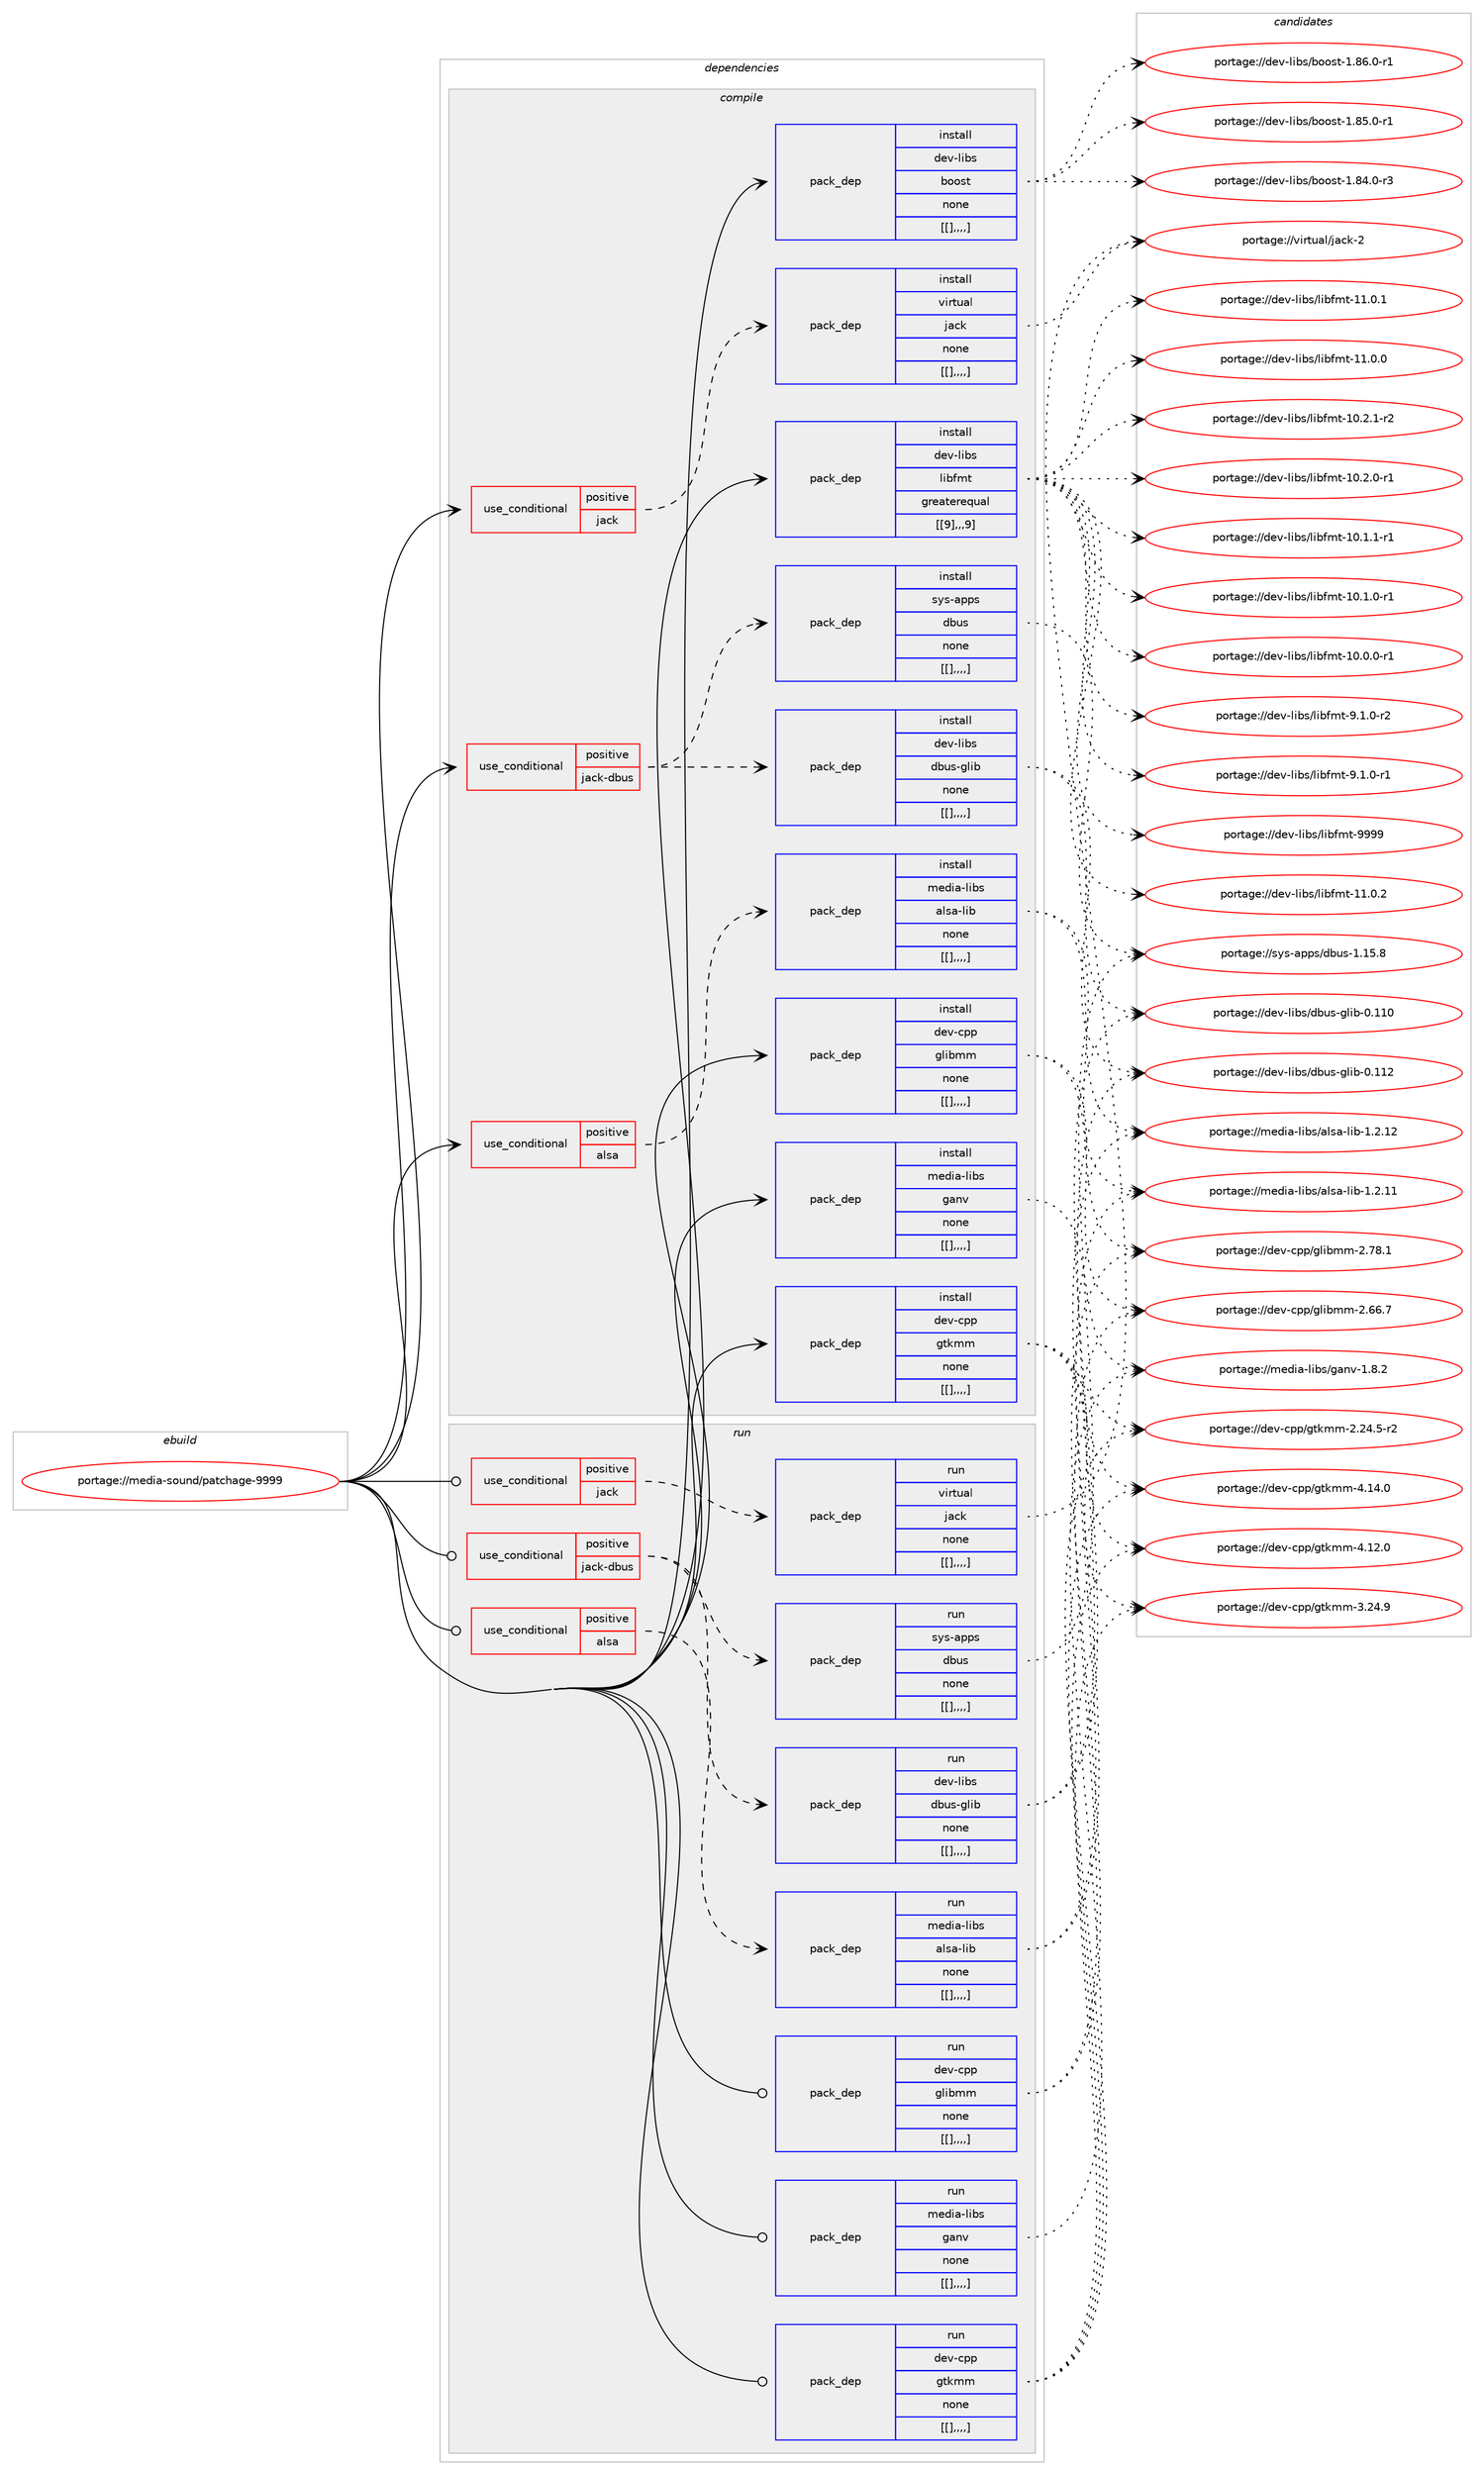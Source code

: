 digraph prolog {

# *************
# Graph options
# *************

newrank=true;
concentrate=true;
compound=true;
graph [rankdir=LR,fontname=Helvetica,fontsize=10,ranksep=1.5];#, ranksep=2.5, nodesep=0.2];
edge  [arrowhead=vee];
node  [fontname=Helvetica,fontsize=10];

# **********
# The ebuild
# **********

subgraph cluster_leftcol {
color=gray;
label=<<i>ebuild</i>>;
id [label="portage://media-sound/patchage-9999", color=red, width=4, href="../media-sound/patchage-9999.svg"];
}

# ****************
# The dependencies
# ****************

subgraph cluster_midcol {
color=gray;
label=<<i>dependencies</i>>;
subgraph cluster_compile {
fillcolor="#eeeeee";
style=filled;
label=<<i>compile</i>>;
subgraph cond86823 {
dependency341102 [label=<<TABLE BORDER="0" CELLBORDER="1" CELLSPACING="0" CELLPADDING="4"><TR><TD ROWSPAN="3" CELLPADDING="10">use_conditional</TD></TR><TR><TD>positive</TD></TR><TR><TD>alsa</TD></TR></TABLE>>, shape=none, color=red];
subgraph pack251517 {
dependency341104 [label=<<TABLE BORDER="0" CELLBORDER="1" CELLSPACING="0" CELLPADDING="4" WIDTH="220"><TR><TD ROWSPAN="6" CELLPADDING="30">pack_dep</TD></TR><TR><TD WIDTH="110">install</TD></TR><TR><TD>media-libs</TD></TR><TR><TD>alsa-lib</TD></TR><TR><TD>none</TD></TR><TR><TD>[[],,,,]</TD></TR></TABLE>>, shape=none, color=blue];
}
dependency341102:e -> dependency341104:w [weight=20,style="dashed",arrowhead="vee"];
}
id:e -> dependency341102:w [weight=20,style="solid",arrowhead="vee"];
subgraph cond86839 {
dependency341196 [label=<<TABLE BORDER="0" CELLBORDER="1" CELLSPACING="0" CELLPADDING="4"><TR><TD ROWSPAN="3" CELLPADDING="10">use_conditional</TD></TR><TR><TD>positive</TD></TR><TR><TD>jack</TD></TR></TABLE>>, shape=none, color=red];
subgraph pack251598 {
dependency341249 [label=<<TABLE BORDER="0" CELLBORDER="1" CELLSPACING="0" CELLPADDING="4" WIDTH="220"><TR><TD ROWSPAN="6" CELLPADDING="30">pack_dep</TD></TR><TR><TD WIDTH="110">install</TD></TR><TR><TD>virtual</TD></TR><TR><TD>jack</TD></TR><TR><TD>none</TD></TR><TR><TD>[[],,,,]</TD></TR></TABLE>>, shape=none, color=blue];
}
dependency341196:e -> dependency341249:w [weight=20,style="dashed",arrowhead="vee"];
}
id:e -> dependency341196:w [weight=20,style="solid",arrowhead="vee"];
subgraph cond86867 {
dependency341315 [label=<<TABLE BORDER="0" CELLBORDER="1" CELLSPACING="0" CELLPADDING="4"><TR><TD ROWSPAN="3" CELLPADDING="10">use_conditional</TD></TR><TR><TD>positive</TD></TR><TR><TD>jack-dbus</TD></TR></TABLE>>, shape=none, color=red];
subgraph pack251680 {
dependency341317 [label=<<TABLE BORDER="0" CELLBORDER="1" CELLSPACING="0" CELLPADDING="4" WIDTH="220"><TR><TD ROWSPAN="6" CELLPADDING="30">pack_dep</TD></TR><TR><TD WIDTH="110">install</TD></TR><TR><TD>dev-libs</TD></TR><TR><TD>dbus-glib</TD></TR><TR><TD>none</TD></TR><TR><TD>[[],,,,]</TD></TR></TABLE>>, shape=none, color=blue];
}
dependency341315:e -> dependency341317:w [weight=20,style="dashed",arrowhead="vee"];
subgraph pack251685 {
dependency341322 [label=<<TABLE BORDER="0" CELLBORDER="1" CELLSPACING="0" CELLPADDING="4" WIDTH="220"><TR><TD ROWSPAN="6" CELLPADDING="30">pack_dep</TD></TR><TR><TD WIDTH="110">install</TD></TR><TR><TD>sys-apps</TD></TR><TR><TD>dbus</TD></TR><TR><TD>none</TD></TR><TR><TD>[[],,,,]</TD></TR></TABLE>>, shape=none, color=blue];
}
dependency341315:e -> dependency341322:w [weight=20,style="dashed",arrowhead="vee"];
}
id:e -> dependency341315:w [weight=20,style="solid",arrowhead="vee"];
subgraph pack251699 {
dependency341344 [label=<<TABLE BORDER="0" CELLBORDER="1" CELLSPACING="0" CELLPADDING="4" WIDTH="220"><TR><TD ROWSPAN="6" CELLPADDING="30">pack_dep</TD></TR><TR><TD WIDTH="110">install</TD></TR><TR><TD>dev-cpp</TD></TR><TR><TD>glibmm</TD></TR><TR><TD>none</TD></TR><TR><TD>[[],,,,]</TD></TR></TABLE>>, shape=none, color=blue];
}
id:e -> dependency341344:w [weight=20,style="solid",arrowhead="vee"];
subgraph pack251703 {
dependency341349 [label=<<TABLE BORDER="0" CELLBORDER="1" CELLSPACING="0" CELLPADDING="4" WIDTH="220"><TR><TD ROWSPAN="6" CELLPADDING="30">pack_dep</TD></TR><TR><TD WIDTH="110">install</TD></TR><TR><TD>dev-cpp</TD></TR><TR><TD>gtkmm</TD></TR><TR><TD>none</TD></TR><TR><TD>[[],,,,]</TD></TR></TABLE>>, shape=none, color=blue];
}
id:e -> dependency341349:w [weight=20,style="solid",arrowhead="vee"];
subgraph pack251735 {
dependency341382 [label=<<TABLE BORDER="0" CELLBORDER="1" CELLSPACING="0" CELLPADDING="4" WIDTH="220"><TR><TD ROWSPAN="6" CELLPADDING="30">pack_dep</TD></TR><TR><TD WIDTH="110">install</TD></TR><TR><TD>dev-libs</TD></TR><TR><TD>boost</TD></TR><TR><TD>none</TD></TR><TR><TD>[[],,,,]</TD></TR></TABLE>>, shape=none, color=blue];
}
id:e -> dependency341382:w [weight=20,style="solid",arrowhead="vee"];
subgraph pack251738 {
dependency341456 [label=<<TABLE BORDER="0" CELLBORDER="1" CELLSPACING="0" CELLPADDING="4" WIDTH="220"><TR><TD ROWSPAN="6" CELLPADDING="30">pack_dep</TD></TR><TR><TD WIDTH="110">install</TD></TR><TR><TD>dev-libs</TD></TR><TR><TD>libfmt</TD></TR><TR><TD>greaterequal</TD></TR><TR><TD>[[9],,,9]</TD></TR></TABLE>>, shape=none, color=blue];
}
id:e -> dependency341456:w [weight=20,style="solid",arrowhead="vee"];
subgraph pack251801 {
dependency341476 [label=<<TABLE BORDER="0" CELLBORDER="1" CELLSPACING="0" CELLPADDING="4" WIDTH="220"><TR><TD ROWSPAN="6" CELLPADDING="30">pack_dep</TD></TR><TR><TD WIDTH="110">install</TD></TR><TR><TD>media-libs</TD></TR><TR><TD>ganv</TD></TR><TR><TD>none</TD></TR><TR><TD>[[],,,,]</TD></TR></TABLE>>, shape=none, color=blue];
}
id:e -> dependency341476:w [weight=20,style="solid",arrowhead="vee"];
}
subgraph cluster_compileandrun {
fillcolor="#eeeeee";
style=filled;
label=<<i>compile and run</i>>;
}
subgraph cluster_run {
fillcolor="#eeeeee";
style=filled;
label=<<i>run</i>>;
subgraph cond86909 {
dependency341509 [label=<<TABLE BORDER="0" CELLBORDER="1" CELLSPACING="0" CELLPADDING="4"><TR><TD ROWSPAN="3" CELLPADDING="10">use_conditional</TD></TR><TR><TD>positive</TD></TR><TR><TD>alsa</TD></TR></TABLE>>, shape=none, color=red];
subgraph pack251835 {
dependency341512 [label=<<TABLE BORDER="0" CELLBORDER="1" CELLSPACING="0" CELLPADDING="4" WIDTH="220"><TR><TD ROWSPAN="6" CELLPADDING="30">pack_dep</TD></TR><TR><TD WIDTH="110">run</TD></TR><TR><TD>media-libs</TD></TR><TR><TD>alsa-lib</TD></TR><TR><TD>none</TD></TR><TR><TD>[[],,,,]</TD></TR></TABLE>>, shape=none, color=blue];
}
dependency341509:e -> dependency341512:w [weight=20,style="dashed",arrowhead="vee"];
}
id:e -> dependency341509:w [weight=20,style="solid",arrowhead="odot"];
subgraph cond86922 {
dependency341572 [label=<<TABLE BORDER="0" CELLBORDER="1" CELLSPACING="0" CELLPADDING="4"><TR><TD ROWSPAN="3" CELLPADDING="10">use_conditional</TD></TR><TR><TD>positive</TD></TR><TR><TD>jack</TD></TR></TABLE>>, shape=none, color=red];
subgraph pack251907 {
dependency341601 [label=<<TABLE BORDER="0" CELLBORDER="1" CELLSPACING="0" CELLPADDING="4" WIDTH="220"><TR><TD ROWSPAN="6" CELLPADDING="30">pack_dep</TD></TR><TR><TD WIDTH="110">run</TD></TR><TR><TD>virtual</TD></TR><TR><TD>jack</TD></TR><TR><TD>none</TD></TR><TR><TD>[[],,,,]</TD></TR></TABLE>>, shape=none, color=blue];
}
dependency341572:e -> dependency341601:w [weight=20,style="dashed",arrowhead="vee"];
}
id:e -> dependency341572:w [weight=20,style="solid",arrowhead="odot"];
subgraph cond86946 {
dependency341668 [label=<<TABLE BORDER="0" CELLBORDER="1" CELLSPACING="0" CELLPADDING="4"><TR><TD ROWSPAN="3" CELLPADDING="10">use_conditional</TD></TR><TR><TD>positive</TD></TR><TR><TD>jack-dbus</TD></TR></TABLE>>, shape=none, color=red];
subgraph pack251974 {
dependency341685 [label=<<TABLE BORDER="0" CELLBORDER="1" CELLSPACING="0" CELLPADDING="4" WIDTH="220"><TR><TD ROWSPAN="6" CELLPADDING="30">pack_dep</TD></TR><TR><TD WIDTH="110">run</TD></TR><TR><TD>dev-libs</TD></TR><TR><TD>dbus-glib</TD></TR><TR><TD>none</TD></TR><TR><TD>[[],,,,]</TD></TR></TABLE>>, shape=none, color=blue];
}
dependency341668:e -> dependency341685:w [weight=20,style="dashed",arrowhead="vee"];
subgraph pack251978 {
dependency341691 [label=<<TABLE BORDER="0" CELLBORDER="1" CELLSPACING="0" CELLPADDING="4" WIDTH="220"><TR><TD ROWSPAN="6" CELLPADDING="30">pack_dep</TD></TR><TR><TD WIDTH="110">run</TD></TR><TR><TD>sys-apps</TD></TR><TR><TD>dbus</TD></TR><TR><TD>none</TD></TR><TR><TD>[[],,,,]</TD></TR></TABLE>>, shape=none, color=blue];
}
dependency341668:e -> dependency341691:w [weight=20,style="dashed",arrowhead="vee"];
}
id:e -> dependency341668:w [weight=20,style="solid",arrowhead="odot"];
subgraph pack251984 {
dependency341717 [label=<<TABLE BORDER="0" CELLBORDER="1" CELLSPACING="0" CELLPADDING="4" WIDTH="220"><TR><TD ROWSPAN="6" CELLPADDING="30">pack_dep</TD></TR><TR><TD WIDTH="110">run</TD></TR><TR><TD>dev-cpp</TD></TR><TR><TD>glibmm</TD></TR><TR><TD>none</TD></TR><TR><TD>[[],,,,]</TD></TR></TABLE>>, shape=none, color=blue];
}
id:e -> dependency341717:w [weight=20,style="solid",arrowhead="odot"];
subgraph pack251997 {
dependency341741 [label=<<TABLE BORDER="0" CELLBORDER="1" CELLSPACING="0" CELLPADDING="4" WIDTH="220"><TR><TD ROWSPAN="6" CELLPADDING="30">pack_dep</TD></TR><TR><TD WIDTH="110">run</TD></TR><TR><TD>dev-cpp</TD></TR><TR><TD>gtkmm</TD></TR><TR><TD>none</TD></TR><TR><TD>[[],,,,]</TD></TR></TABLE>>, shape=none, color=blue];
}
id:e -> dependency341741:w [weight=20,style="solid",arrowhead="odot"];
subgraph pack252016 {
dependency341745 [label=<<TABLE BORDER="0" CELLBORDER="1" CELLSPACING="0" CELLPADDING="4" WIDTH="220"><TR><TD ROWSPAN="6" CELLPADDING="30">pack_dep</TD></TR><TR><TD WIDTH="110">run</TD></TR><TR><TD>media-libs</TD></TR><TR><TD>ganv</TD></TR><TR><TD>none</TD></TR><TR><TD>[[],,,,]</TD></TR></TABLE>>, shape=none, color=blue];
}
id:e -> dependency341745:w [weight=20,style="solid",arrowhead="odot"];
}
}

# **************
# The candidates
# **************

subgraph cluster_choices {
rank=same;
color=gray;
label=<<i>candidates</i>>;

subgraph choice251283 {
color=black;
nodesep=1;
choice109101100105974510810598115479710811597451081059845494650464950 [label="portage://media-libs/alsa-lib-1.2.12", color=red, width=4,href="../media-libs/alsa-lib-1.2.12.svg"];
choice109101100105974510810598115479710811597451081059845494650464949 [label="portage://media-libs/alsa-lib-1.2.11", color=red, width=4,href="../media-libs/alsa-lib-1.2.11.svg"];
dependency341104:e -> choice109101100105974510810598115479710811597451081059845494650464950:w [style=dotted,weight="100"];
dependency341104:e -> choice109101100105974510810598115479710811597451081059845494650464949:w [style=dotted,weight="100"];
}
subgraph choice251287 {
color=black;
nodesep=1;
choice118105114116117971084710697991074550 [label="portage://virtual/jack-2", color=red, width=4,href="../virtual/jack-2.svg"];
dependency341249:e -> choice118105114116117971084710697991074550:w [style=dotted,weight="100"];
}
subgraph choice251290 {
color=black;
nodesep=1;
choice100101118451081059811547100981171154510310810598454846494950 [label="portage://dev-libs/dbus-glib-0.112", color=red, width=4,href="../dev-libs/dbus-glib-0.112.svg"];
choice100101118451081059811547100981171154510310810598454846494948 [label="portage://dev-libs/dbus-glib-0.110", color=red, width=4,href="../dev-libs/dbus-glib-0.110.svg"];
dependency341317:e -> choice100101118451081059811547100981171154510310810598454846494950:w [style=dotted,weight="100"];
dependency341317:e -> choice100101118451081059811547100981171154510310810598454846494948:w [style=dotted,weight="100"];
}
subgraph choice251324 {
color=black;
nodesep=1;
choice1151211154597112112115471009811711545494649534656 [label="portage://sys-apps/dbus-1.15.8", color=red, width=4,href="../sys-apps/dbus-1.15.8.svg"];
dependency341322:e -> choice1151211154597112112115471009811711545494649534656:w [style=dotted,weight="100"];
}
subgraph choice251327 {
color=black;
nodesep=1;
choice1001011184599112112471031081059810910945504655564649 [label="portage://dev-cpp/glibmm-2.78.1", color=red, width=4,href="../dev-cpp/glibmm-2.78.1.svg"];
choice1001011184599112112471031081059810910945504654544655 [label="portage://dev-cpp/glibmm-2.66.7", color=red, width=4,href="../dev-cpp/glibmm-2.66.7.svg"];
dependency341344:e -> choice1001011184599112112471031081059810910945504655564649:w [style=dotted,weight="100"];
dependency341344:e -> choice1001011184599112112471031081059810910945504654544655:w [style=dotted,weight="100"];
}
subgraph choice251330 {
color=black;
nodesep=1;
choice10010111845991121124710311610710910945524649524648 [label="portage://dev-cpp/gtkmm-4.14.0", color=red, width=4,href="../dev-cpp/gtkmm-4.14.0.svg"];
choice10010111845991121124710311610710910945524649504648 [label="portage://dev-cpp/gtkmm-4.12.0", color=red, width=4,href="../dev-cpp/gtkmm-4.12.0.svg"];
choice10010111845991121124710311610710910945514650524657 [label="portage://dev-cpp/gtkmm-3.24.9", color=red, width=4,href="../dev-cpp/gtkmm-3.24.9.svg"];
choice100101118459911211247103116107109109455046505246534511450 [label="portage://dev-cpp/gtkmm-2.24.5-r2", color=red, width=4,href="../dev-cpp/gtkmm-2.24.5-r2.svg"];
dependency341349:e -> choice10010111845991121124710311610710910945524649524648:w [style=dotted,weight="100"];
dependency341349:e -> choice10010111845991121124710311610710910945524649504648:w [style=dotted,weight="100"];
dependency341349:e -> choice10010111845991121124710311610710910945514650524657:w [style=dotted,weight="100"];
dependency341349:e -> choice100101118459911211247103116107109109455046505246534511450:w [style=dotted,weight="100"];
}
subgraph choice251334 {
color=black;
nodesep=1;
choice10010111845108105981154798111111115116454946565446484511449 [label="portage://dev-libs/boost-1.86.0-r1", color=red, width=4,href="../dev-libs/boost-1.86.0-r1.svg"];
choice10010111845108105981154798111111115116454946565346484511449 [label="portage://dev-libs/boost-1.85.0-r1", color=red, width=4,href="../dev-libs/boost-1.85.0-r1.svg"];
choice10010111845108105981154798111111115116454946565246484511451 [label="portage://dev-libs/boost-1.84.0-r3", color=red, width=4,href="../dev-libs/boost-1.84.0-r3.svg"];
dependency341382:e -> choice10010111845108105981154798111111115116454946565446484511449:w [style=dotted,weight="100"];
dependency341382:e -> choice10010111845108105981154798111111115116454946565346484511449:w [style=dotted,weight="100"];
dependency341382:e -> choice10010111845108105981154798111111115116454946565246484511451:w [style=dotted,weight="100"];
}
subgraph choice251354 {
color=black;
nodesep=1;
choice100101118451081059811547108105981021091164557575757 [label="portage://dev-libs/libfmt-9999", color=red, width=4,href="../dev-libs/libfmt-9999.svg"];
choice1001011184510810598115471081059810210911645494946484650 [label="portage://dev-libs/libfmt-11.0.2", color=red, width=4,href="../dev-libs/libfmt-11.0.2.svg"];
choice1001011184510810598115471081059810210911645494946484649 [label="portage://dev-libs/libfmt-11.0.1", color=red, width=4,href="../dev-libs/libfmt-11.0.1.svg"];
choice1001011184510810598115471081059810210911645494946484648 [label="portage://dev-libs/libfmt-11.0.0", color=red, width=4,href="../dev-libs/libfmt-11.0.0.svg"];
choice10010111845108105981154710810598102109116454948465046494511450 [label="portage://dev-libs/libfmt-10.2.1-r2", color=red, width=4,href="../dev-libs/libfmt-10.2.1-r2.svg"];
choice10010111845108105981154710810598102109116454948465046484511449 [label="portage://dev-libs/libfmt-10.2.0-r1", color=red, width=4,href="../dev-libs/libfmt-10.2.0-r1.svg"];
choice10010111845108105981154710810598102109116454948464946494511449 [label="portage://dev-libs/libfmt-10.1.1-r1", color=red, width=4,href="../dev-libs/libfmt-10.1.1-r1.svg"];
choice10010111845108105981154710810598102109116454948464946484511449 [label="portage://dev-libs/libfmt-10.1.0-r1", color=red, width=4,href="../dev-libs/libfmt-10.1.0-r1.svg"];
choice10010111845108105981154710810598102109116454948464846484511449 [label="portage://dev-libs/libfmt-10.0.0-r1", color=red, width=4,href="../dev-libs/libfmt-10.0.0-r1.svg"];
choice100101118451081059811547108105981021091164557464946484511450 [label="portage://dev-libs/libfmt-9.1.0-r2", color=red, width=4,href="../dev-libs/libfmt-9.1.0-r2.svg"];
choice100101118451081059811547108105981021091164557464946484511449 [label="portage://dev-libs/libfmt-9.1.0-r1", color=red, width=4,href="../dev-libs/libfmt-9.1.0-r1.svg"];
dependency341456:e -> choice100101118451081059811547108105981021091164557575757:w [style=dotted,weight="100"];
dependency341456:e -> choice1001011184510810598115471081059810210911645494946484650:w [style=dotted,weight="100"];
dependency341456:e -> choice1001011184510810598115471081059810210911645494946484649:w [style=dotted,weight="100"];
dependency341456:e -> choice1001011184510810598115471081059810210911645494946484648:w [style=dotted,weight="100"];
dependency341456:e -> choice10010111845108105981154710810598102109116454948465046494511450:w [style=dotted,weight="100"];
dependency341456:e -> choice10010111845108105981154710810598102109116454948465046484511449:w [style=dotted,weight="100"];
dependency341456:e -> choice10010111845108105981154710810598102109116454948464946494511449:w [style=dotted,weight="100"];
dependency341456:e -> choice10010111845108105981154710810598102109116454948464946484511449:w [style=dotted,weight="100"];
dependency341456:e -> choice10010111845108105981154710810598102109116454948464846484511449:w [style=dotted,weight="100"];
dependency341456:e -> choice100101118451081059811547108105981021091164557464946484511450:w [style=dotted,weight="100"];
dependency341456:e -> choice100101118451081059811547108105981021091164557464946484511449:w [style=dotted,weight="100"];
}
subgraph choice251406 {
color=black;
nodesep=1;
choice1091011001059745108105981154710397110118454946564650 [label="portage://media-libs/ganv-1.8.2", color=red, width=4,href="../media-libs/ganv-1.8.2.svg"];
dependency341476:e -> choice1091011001059745108105981154710397110118454946564650:w [style=dotted,weight="100"];
}
subgraph choice251408 {
color=black;
nodesep=1;
choice109101100105974510810598115479710811597451081059845494650464950 [label="portage://media-libs/alsa-lib-1.2.12", color=red, width=4,href="../media-libs/alsa-lib-1.2.12.svg"];
choice109101100105974510810598115479710811597451081059845494650464949 [label="portage://media-libs/alsa-lib-1.2.11", color=red, width=4,href="../media-libs/alsa-lib-1.2.11.svg"];
dependency341512:e -> choice109101100105974510810598115479710811597451081059845494650464950:w [style=dotted,weight="100"];
dependency341512:e -> choice109101100105974510810598115479710811597451081059845494650464949:w [style=dotted,weight="100"];
}
subgraph choice251467 {
color=black;
nodesep=1;
choice118105114116117971084710697991074550 [label="portage://virtual/jack-2", color=red, width=4,href="../virtual/jack-2.svg"];
dependency341601:e -> choice118105114116117971084710697991074550:w [style=dotted,weight="100"];
}
subgraph choice251468 {
color=black;
nodesep=1;
choice100101118451081059811547100981171154510310810598454846494950 [label="portage://dev-libs/dbus-glib-0.112", color=red, width=4,href="../dev-libs/dbus-glib-0.112.svg"];
choice100101118451081059811547100981171154510310810598454846494948 [label="portage://dev-libs/dbus-glib-0.110", color=red, width=4,href="../dev-libs/dbus-glib-0.110.svg"];
dependency341685:e -> choice100101118451081059811547100981171154510310810598454846494950:w [style=dotted,weight="100"];
dependency341685:e -> choice100101118451081059811547100981171154510310810598454846494948:w [style=dotted,weight="100"];
}
subgraph choice251471 {
color=black;
nodesep=1;
choice1151211154597112112115471009811711545494649534656 [label="portage://sys-apps/dbus-1.15.8", color=red, width=4,href="../sys-apps/dbus-1.15.8.svg"];
dependency341691:e -> choice1151211154597112112115471009811711545494649534656:w [style=dotted,weight="100"];
}
subgraph choice251472 {
color=black;
nodesep=1;
choice1001011184599112112471031081059810910945504655564649 [label="portage://dev-cpp/glibmm-2.78.1", color=red, width=4,href="../dev-cpp/glibmm-2.78.1.svg"];
choice1001011184599112112471031081059810910945504654544655 [label="portage://dev-cpp/glibmm-2.66.7", color=red, width=4,href="../dev-cpp/glibmm-2.66.7.svg"];
dependency341717:e -> choice1001011184599112112471031081059810910945504655564649:w [style=dotted,weight="100"];
dependency341717:e -> choice1001011184599112112471031081059810910945504654544655:w [style=dotted,weight="100"];
}
subgraph choice251485 {
color=black;
nodesep=1;
choice10010111845991121124710311610710910945524649524648 [label="portage://dev-cpp/gtkmm-4.14.0", color=red, width=4,href="../dev-cpp/gtkmm-4.14.0.svg"];
choice10010111845991121124710311610710910945524649504648 [label="portage://dev-cpp/gtkmm-4.12.0", color=red, width=4,href="../dev-cpp/gtkmm-4.12.0.svg"];
choice10010111845991121124710311610710910945514650524657 [label="portage://dev-cpp/gtkmm-3.24.9", color=red, width=4,href="../dev-cpp/gtkmm-3.24.9.svg"];
choice100101118459911211247103116107109109455046505246534511450 [label="portage://dev-cpp/gtkmm-2.24.5-r2", color=red, width=4,href="../dev-cpp/gtkmm-2.24.5-r2.svg"];
dependency341741:e -> choice10010111845991121124710311610710910945524649524648:w [style=dotted,weight="100"];
dependency341741:e -> choice10010111845991121124710311610710910945524649504648:w [style=dotted,weight="100"];
dependency341741:e -> choice10010111845991121124710311610710910945514650524657:w [style=dotted,weight="100"];
dependency341741:e -> choice100101118459911211247103116107109109455046505246534511450:w [style=dotted,weight="100"];
}
subgraph choice251488 {
color=black;
nodesep=1;
choice1091011001059745108105981154710397110118454946564650 [label="portage://media-libs/ganv-1.8.2", color=red, width=4,href="../media-libs/ganv-1.8.2.svg"];
dependency341745:e -> choice1091011001059745108105981154710397110118454946564650:w [style=dotted,weight="100"];
}
}

}
